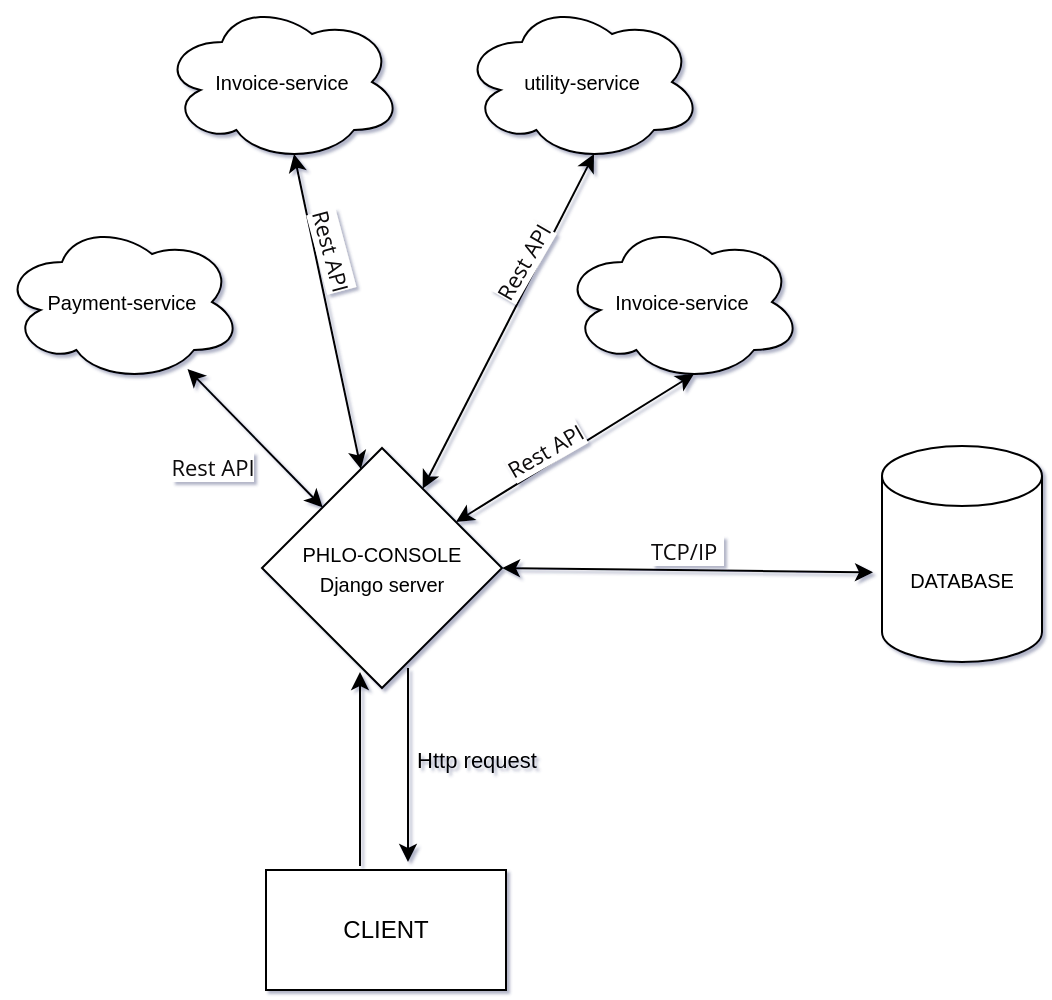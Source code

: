 <mxfile version="16.4.3" type="github"><diagram id="mMVQXU7g9zj4vtArDyfF" name="Page-1"><mxGraphModel dx="1351" dy="796" grid="1" gridSize="10" guides="1" tooltips="1" connect="1" arrows="1" fold="1" page="1" pageScale="1" pageWidth="850" pageHeight="1100" background="none" math="0" shadow="1"><root><mxCell id="0"/><mxCell id="1" parent="0"/><mxCell id="gzslBbwy5A7EZUsY1KcW-1" value="CLIENT" style="rounded=0;whiteSpace=wrap;html=1;" vertex="1" parent="1"><mxGeometry x="352" y="484" width="120" height="60" as="geometry"/></mxCell><mxCell id="gzslBbwy5A7EZUsY1KcW-2" value="" style="endArrow=classic;html=1;rounded=0;" edge="1" parent="1"><mxGeometry width="50" height="50" relative="1" as="geometry"><mxPoint x="399" y="482" as="sourcePoint"/><mxPoint x="399" y="385" as="targetPoint"/></mxGeometry></mxCell><mxCell id="gzslBbwy5A7EZUsY1KcW-3" value="" style="endArrow=classic;html=1;rounded=0;" edge="1" parent="1"><mxGeometry width="50" height="50" relative="1" as="geometry"><mxPoint x="423" y="383" as="sourcePoint"/><mxPoint x="423" y="480" as="targetPoint"/></mxGeometry></mxCell><mxCell id="gzslBbwy5A7EZUsY1KcW-4" value="&lt;font style=&quot;font-size: 10px&quot;&gt;PHLO-CONSOLE&lt;br&gt;Django server&lt;/font&gt;" style="rhombus;whiteSpace=wrap;html=1;" vertex="1" parent="1"><mxGeometry x="350" y="273" width="120" height="120" as="geometry"/></mxCell><mxCell id="gzslBbwy5A7EZUsY1KcW-5" value="Payment-service" style="ellipse;shape=cloud;whiteSpace=wrap;html=1;fontSize=10;" vertex="1" parent="1"><mxGeometry x="220" y="160" width="120" height="80" as="geometry"/></mxCell><mxCell id="gzslBbwy5A7EZUsY1KcW-6" value="Invoice-service" style="ellipse;shape=cloud;whiteSpace=wrap;html=1;fontSize=10;" vertex="1" parent="1"><mxGeometry x="300" y="50" width="120" height="80" as="geometry"/></mxCell><mxCell id="gzslBbwy5A7EZUsY1KcW-7" value="Invoice-service" style="ellipse;shape=cloud;whiteSpace=wrap;html=1;fontSize=10;" vertex="1" parent="1"><mxGeometry x="500" y="160" width="120" height="80" as="geometry"/></mxCell><mxCell id="gzslBbwy5A7EZUsY1KcW-8" value="utility-service" style="ellipse;shape=cloud;whiteSpace=wrap;html=1;fontSize=10;" vertex="1" parent="1"><mxGeometry x="450" y="50" width="120" height="80" as="geometry"/></mxCell><mxCell id="gzslBbwy5A7EZUsY1KcW-11" value="" style="endArrow=classic;startArrow=classic;html=1;rounded=0;fontSize=10;" edge="1" parent="1" source="gzslBbwy5A7EZUsY1KcW-4" target="gzslBbwy5A7EZUsY1KcW-5"><mxGeometry width="50" height="50" relative="1" as="geometry"><mxPoint x="430" y="270" as="sourcePoint"/><mxPoint x="480" y="220" as="targetPoint"/></mxGeometry></mxCell><mxCell id="gzslBbwy5A7EZUsY1KcW-12" value="" style="endArrow=classic;startArrow=classic;html=1;rounded=0;fontSize=10;entryX=0.55;entryY=0.95;entryDx=0;entryDy=0;entryPerimeter=0;" edge="1" parent="1" source="gzslBbwy5A7EZUsY1KcW-4" target="gzslBbwy5A7EZUsY1KcW-7"><mxGeometry width="50" height="50" relative="1" as="geometry"><mxPoint x="390.357" y="312.643" as="sourcePoint"/><mxPoint x="322.823" y="243.484" as="targetPoint"/></mxGeometry></mxCell><mxCell id="gzslBbwy5A7EZUsY1KcW-13" value="" style="endArrow=classic;startArrow=classic;html=1;rounded=0;fontSize=10;entryX=0.55;entryY=0.95;entryDx=0;entryDy=0;entryPerimeter=0;" edge="1" parent="1" source="gzslBbwy5A7EZUsY1KcW-4" target="gzslBbwy5A7EZUsY1KcW-8"><mxGeometry width="50" height="50" relative="1" as="geometry"><mxPoint x="456.996" y="319.996" as="sourcePoint"/><mxPoint x="576" y="246" as="targetPoint"/></mxGeometry></mxCell><mxCell id="gzslBbwy5A7EZUsY1KcW-14" value="" style="endArrow=classic;startArrow=classic;html=1;rounded=0;fontSize=10;entryX=0.55;entryY=0.95;entryDx=0;entryDy=0;entryPerimeter=0;" edge="1" parent="1" source="gzslBbwy5A7EZUsY1KcW-4" target="gzslBbwy5A7EZUsY1KcW-6"><mxGeometry width="50" height="50" relative="1" as="geometry"><mxPoint x="466.996" y="329.996" as="sourcePoint"/><mxPoint x="586" y="256" as="targetPoint"/></mxGeometry></mxCell><mxCell id="gzslBbwy5A7EZUsY1KcW-15" value="DATABASE" style="shape=cylinder3;whiteSpace=wrap;html=1;boundedLbl=1;backgroundOutline=1;size=15;fontSize=10;" vertex="1" parent="1"><mxGeometry x="660" y="272" width="80" height="108" as="geometry"/></mxCell><mxCell id="gzslBbwy5A7EZUsY1KcW-16" value="" style="endArrow=classic;startArrow=classic;html=1;rounded=0;fontSize=10;entryX=-0.056;entryY=0.585;entryDx=0;entryDy=0;entryPerimeter=0;exitX=1;exitY=0.5;exitDx=0;exitDy=0;" edge="1" parent="1" source="gzslBbwy5A7EZUsY1KcW-4" target="gzslBbwy5A7EZUsY1KcW-15"><mxGeometry width="50" height="50" relative="1" as="geometry"><mxPoint x="456.996" y="319.996" as="sourcePoint"/><mxPoint x="576.0" y="246.0" as="targetPoint"/></mxGeometry></mxCell><mxCell id="gzslBbwy5A7EZUsY1KcW-17" value="&lt;font style=&quot;font-size: 11px&quot;&gt;&lt;acronym class=&quot;acronym&quot; style=&quot;box-sizing: border-box ; color: rgb(13 , 10 , 11) ; font-family: &amp;#34;open sans&amp;#34; , sans-serif ; text-align: left ; background-color: rgb(255 , 255 , 255)&quot;&gt;TCP/IP&lt;/acronym&gt;&lt;span style=&quot;color: rgb(13 , 10 , 11) ; font-family: &amp;#34;open sans&amp;#34; , sans-serif ; text-align: left ; background-color: rgb(255 , 255 , 255)&quot;&gt;&amp;nbsp;&lt;/span&gt;&lt;/font&gt;" style="text;html=1;align=center;verticalAlign=middle;resizable=0;points=[];autosize=1;strokeColor=none;fillColor=none;fontSize=10;" vertex="1" parent="1"><mxGeometry x="537" y="315" width="50" height="20" as="geometry"/></mxCell><mxCell id="gzslBbwy5A7EZUsY1KcW-18" value="&lt;div style=&quot;text-align: left&quot;&gt;&lt;font color=&quot;#0d0a0b&quot; face=&quot;open sans, sans-serif&quot;&gt;&lt;span style=&quot;font-size: 11px ; background-color: rgb(255 , 255 , 255)&quot;&gt;Rest API&lt;/span&gt;&lt;/font&gt;&lt;/div&gt;" style="text;html=1;align=center;verticalAlign=middle;resizable=0;points=[];autosize=1;strokeColor=none;fillColor=none;fontSize=10;" vertex="1" parent="1"><mxGeometry x="295" y="272" width="60" height="20" as="geometry"/></mxCell><mxCell id="gzslBbwy5A7EZUsY1KcW-19" value="&lt;div style=&quot;text-align: left&quot;&gt;&lt;font color=&quot;#0d0a0b&quot; face=&quot;open sans, sans-serif&quot;&gt;&lt;span style=&quot;font-size: 11px ; background-color: rgb(255 , 255 , 255)&quot;&gt;Rest API&lt;/span&gt;&lt;/font&gt;&lt;/div&gt;" style="text;html=1;align=center;verticalAlign=middle;resizable=0;points=[];autosize=1;strokeColor=none;fillColor=none;fontSize=10;rotation=75;" vertex="1" parent="1"><mxGeometry x="355" y="164" width="60" height="20" as="geometry"/></mxCell><mxCell id="gzslBbwy5A7EZUsY1KcW-20" value="&lt;div style=&quot;text-align: left&quot;&gt;&lt;font color=&quot;#0d0a0b&quot; face=&quot;open sans, sans-serif&quot;&gt;&lt;span style=&quot;font-size: 11px ; background-color: rgb(255 , 255 , 255)&quot;&gt;Rest API&lt;/span&gt;&lt;/font&gt;&lt;/div&gt;" style="text;html=1;align=center;verticalAlign=middle;resizable=0;points=[];autosize=1;strokeColor=none;fillColor=none;fontSize=10;rotation=-60;" vertex="1" parent="1"><mxGeometry x="450" y="170" width="60" height="20" as="geometry"/></mxCell><mxCell id="gzslBbwy5A7EZUsY1KcW-21" value="&lt;div style=&quot;text-align: left&quot;&gt;&lt;font color=&quot;#0d0a0b&quot; face=&quot;open sans, sans-serif&quot;&gt;&lt;span style=&quot;font-size: 11px ; background-color: rgb(255 , 255 , 255)&quot;&gt;Rest API&lt;/span&gt;&lt;/font&gt;&lt;/div&gt;" style="text;html=1;align=center;verticalAlign=middle;resizable=0;points=[];autosize=1;strokeColor=none;fillColor=none;fontSize=10;rotation=-30;" vertex="1" parent="1"><mxGeometry x="461" y="264" width="60" height="20" as="geometry"/></mxCell><mxCell id="gzslBbwy5A7EZUsY1KcW-23" value="Http request" style="text;html=1;align=center;verticalAlign=middle;resizable=0;points=[];autosize=1;strokeColor=none;fillColor=none;fontSize=11;" vertex="1" parent="1"><mxGeometry x="417" y="419" width="80" height="20" as="geometry"/></mxCell></root></mxGraphModel></diagram></mxfile>